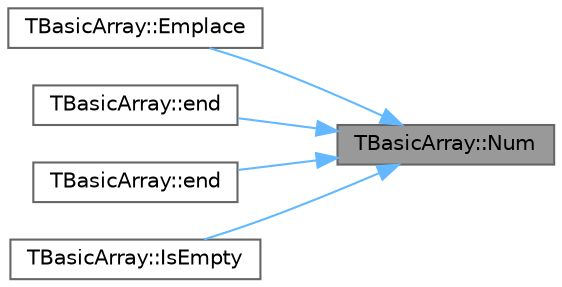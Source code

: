 digraph "TBasicArray::Num"
{
 // INTERACTIVE_SVG=YES
 // LATEX_PDF_SIZE
  bgcolor="transparent";
  edge [fontname=Helvetica,fontsize=10,labelfontname=Helvetica,labelfontsize=10];
  node [fontname=Helvetica,fontsize=10,shape=box,height=0.2,width=0.4];
  rankdir="RL";
  Node1 [id="Node000001",label="TBasicArray::Num",height=0.2,width=0.4,color="gray40", fillcolor="grey60", style="filled", fontcolor="black",tooltip=" "];
  Node1 -> Node2 [id="edge1_Node000001_Node000002",dir="back",color="steelblue1",style="solid",tooltip=" "];
  Node2 [id="Node000002",label="TBasicArray::Emplace",height=0.2,width=0.4,color="grey40", fillcolor="white", style="filled",URL="$d1/da6/classTBasicArray.html#aeca7956defdd6ae69b8d1ed6c017b31f",tooltip=" "];
  Node1 -> Node3 [id="edge2_Node000001_Node000003",dir="back",color="steelblue1",style="solid",tooltip=" "];
  Node3 [id="Node000003",label="TBasicArray::end",height=0.2,width=0.4,color="grey40", fillcolor="white", style="filled",URL="$d1/da6/classTBasicArray.html#a07007dd9796c2a0a5dc0edaeaa0cff20",tooltip=" "];
  Node1 -> Node4 [id="edge3_Node000001_Node000004",dir="back",color="steelblue1",style="solid",tooltip=" "];
  Node4 [id="Node000004",label="TBasicArray::end",height=0.2,width=0.4,color="grey40", fillcolor="white", style="filled",URL="$d1/da6/classTBasicArray.html#aa79aa08435aef9585081720f733a1ab5",tooltip=" "];
  Node1 -> Node5 [id="edge4_Node000001_Node000005",dir="back",color="steelblue1",style="solid",tooltip=" "];
  Node5 [id="Node000005",label="TBasicArray::IsEmpty",height=0.2,width=0.4,color="grey40", fillcolor="white", style="filled",URL="$d1/da6/classTBasicArray.html#aad6e183c84a815e75801f59af00aa515",tooltip=" "];
}
